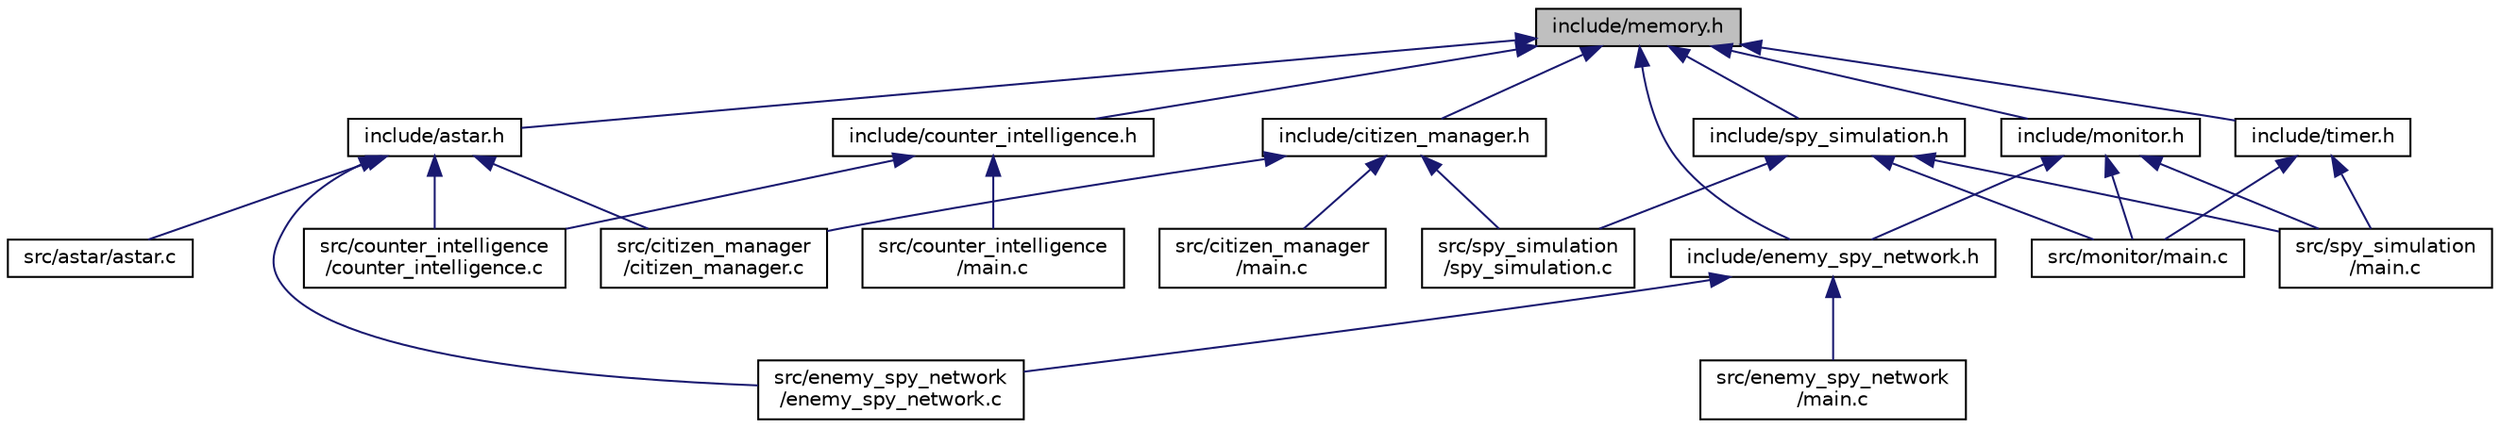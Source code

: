digraph "include/memory.h"
{
 // LATEX_PDF_SIZE
  edge [fontname="Helvetica",fontsize="10",labelfontname="Helvetica",labelfontsize="10"];
  node [fontname="Helvetica",fontsize="10",shape=record];
  Node1 [label="include/memory.h",height=0.2,width=0.4,color="black", fillcolor="grey75", style="filled", fontcolor="black",tooltip=" "];
  Node1 -> Node2 [dir="back",color="midnightblue",fontsize="10",style="solid"];
  Node2 [label="include/astar.h",height=0.2,width=0.4,color="black", fillcolor="white", style="filled",URL="$d8/d56/astar_8h.html",tooltip=" "];
  Node2 -> Node3 [dir="back",color="midnightblue",fontsize="10",style="solid"];
  Node3 [label="src/astar/astar.c",height=0.2,width=0.4,color="black", fillcolor="white", style="filled",URL="$d0/dd4/astar_8c.html",tooltip="Implementation of the A* algorithm."];
  Node2 -> Node4 [dir="back",color="midnightblue",fontsize="10",style="solid"];
  Node4 [label="src/citizen_manager\l/citizen_manager.c",height=0.2,width=0.4,color="black", fillcolor="white", style="filled",URL="$dc/da7/citizen__manager_8c.html",tooltip="Managing the citizens in the simulation."];
  Node2 -> Node5 [dir="back",color="midnightblue",fontsize="10",style="solid"];
  Node5 [label="src/counter_intelligence\l/counter_intelligence.c",height=0.2,width=0.4,color="black", fillcolor="white", style="filled",URL="$d9/d4d/counter__intelligence_8c.html",tooltip="Implementation of counterintelligence operations."];
  Node2 -> Node6 [dir="back",color="midnightblue",fontsize="10",style="solid"];
  Node6 [label="src/enemy_spy_network\l/enemy_spy_network.c",height=0.2,width=0.4,color="black", fillcolor="white", style="filled",URL="$da/dd8/enemy__spy__network_8c.html",tooltip="Spy Network and Case Officer Management for Espionage Operations."];
  Node1 -> Node7 [dir="back",color="midnightblue",fontsize="10",style="solid"];
  Node7 [label="include/citizen_manager.h",height=0.2,width=0.4,color="black", fillcolor="white", style="filled",URL="$d3/d54/citizen__manager_8h.html",tooltip="Header for citizen management in the espionage simulation project."];
  Node7 -> Node4 [dir="back",color="midnightblue",fontsize="10",style="solid"];
  Node7 -> Node8 [dir="back",color="midnightblue",fontsize="10",style="solid"];
  Node8 [label="src/citizen_manager\l/main.c",height=0.2,width=0.4,color="black", fillcolor="white", style="filled",URL="$d7/d7f/citizen__manager_2main_8c.html",tooltip="Main entry point for the spy simulation."];
  Node7 -> Node9 [dir="back",color="midnightblue",fontsize="10",style="solid"];
  Node9 [label="src/spy_simulation\l/spy_simulation.c",height=0.2,width=0.4,color="black", fillcolor="white", style="filled",URL="$d3/daa/spy__simulation_8c.html",tooltip="Spy Simulation Control and Process Launcher."];
  Node1 -> Node10 [dir="back",color="midnightblue",fontsize="10",style="solid"];
  Node10 [label="include/counter_intelligence.h",height=0.2,width=0.4,color="black", fillcolor="white", style="filled",URL="$d9/d78/counter__intelligence_8h.html",tooltip=" "];
  Node10 -> Node5 [dir="back",color="midnightblue",fontsize="10",style="solid"];
  Node10 -> Node11 [dir="back",color="midnightblue",fontsize="10",style="solid"];
  Node11 [label="src/counter_intelligence\l/main.c",height=0.2,width=0.4,color="black", fillcolor="white", style="filled",URL="$d9/d4a/counter__intelligence_2main_8c.html",tooltip="Main entry point for counterintelligence operations."];
  Node1 -> Node12 [dir="back",color="midnightblue",fontsize="10",style="solid"];
  Node12 [label="include/enemy_spy_network.h",height=0.2,width=0.4,color="black", fillcolor="white", style="filled",URL="$d1/db7/enemy__spy__network_8h.html",tooltip="Header file for the Enemy Spy Network executable."];
  Node12 -> Node6 [dir="back",color="midnightblue",fontsize="10",style="solid"];
  Node12 -> Node13 [dir="back",color="midnightblue",fontsize="10",style="solid"];
  Node13 [label="src/enemy_spy_network\l/main.c",height=0.2,width=0.4,color="black", fillcolor="white", style="filled",URL="$db/dee/enemy__spy__network_2main_8c.html",tooltip="Main Thread Management for Enemy Spy Network."];
  Node1 -> Node14 [dir="back",color="midnightblue",fontsize="10",style="solid"];
  Node14 [label="include/monitor.h",height=0.2,width=0.4,color="black", fillcolor="white", style="filled",URL="$d5/d60/monitor_8h.html",tooltip="Constants types and prototypes of the NCurses Terminal User Interface."];
  Node14 -> Node12 [dir="back",color="midnightblue",fontsize="10",style="solid"];
  Node14 -> Node15 [dir="back",color="midnightblue",fontsize="10",style="solid"];
  Node15 [label="src/monitor/main.c",height=0.2,width=0.4,color="black", fillcolor="white", style="filled",URL="$d4/d99/monitor_2main_8c.html",tooltip="Creates a new \"Terminal User Interface\" using ncurses and associated with the given shared memory."];
  Node14 -> Node16 [dir="back",color="midnightblue",fontsize="10",style="solid"];
  Node16 [label="src/spy_simulation\l/main.c",height=0.2,width=0.4,color="black", fillcolor="white", style="filled",URL="$d9/d94/spy__simulation_2main_8c.html",tooltip="Main Entry Point for Spy Simulation."];
  Node1 -> Node17 [dir="back",color="midnightblue",fontsize="10",style="solid"];
  Node17 [label="include/spy_simulation.h",height=0.2,width=0.4,color="black", fillcolor="white", style="filled",URL="$d3/da6/spy__simulation_8h.html",tooltip="Header file for the Spy Simulation executable."];
  Node17 -> Node15 [dir="back",color="midnightblue",fontsize="10",style="solid"];
  Node17 -> Node16 [dir="back",color="midnightblue",fontsize="10",style="solid"];
  Node17 -> Node9 [dir="back",color="midnightblue",fontsize="10",style="solid"];
  Node1 -> Node18 [dir="back",color="midnightblue",fontsize="10",style="solid"];
  Node18 [label="include/timer.h",height=0.2,width=0.4,color="black", fillcolor="white", style="filled",URL="$d5/dd0/timer_8h.html",tooltip="Header file for the Timer executable."];
  Node18 -> Node15 [dir="back",color="midnightblue",fontsize="10",style="solid"];
  Node18 -> Node16 [dir="back",color="midnightblue",fontsize="10",style="solid"];
}
